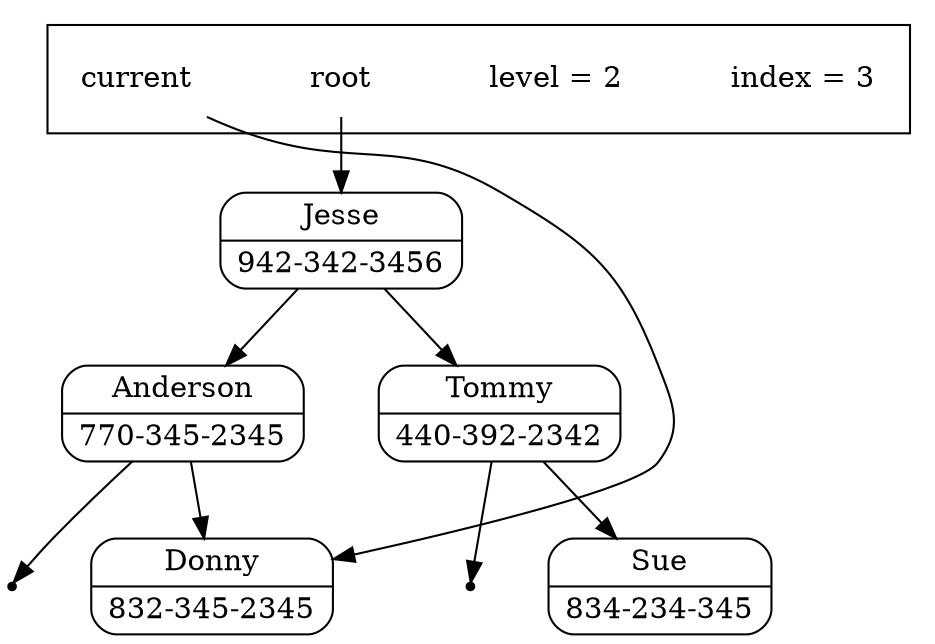 digraph BinTreeWithStackFrame {
    graph [ordering="out"];
    rankdir=TB
    nodesep=0.5
    ranksep=0.5
    
    subgraph cluster_frame {
        node [ shape=plaintext ]
        
        index [ label="index = 3" ]
        level [ label="level = 2" ]
        root
        current
    }
    
    root -> B [ constraint=true ]
    current -> D [ constraint=false ]
    
    subgraph tree {
        rankdir=TB
        A [ shape=Mrecord label="{Tommy|440-392-2342}" ]
        B [ shape=Mrecord label="{Jesse|942-342-3456}" ]
        C [ shape=Mrecord label="{Anderson|770-345-2345}" ]
        D [ shape=Mrecord label="{Donny|832-345-2345}" ]
        E [ shape=Mrecord label="{Sue|834-234-345}" ]
        
        null1 [shape=point];
        null2 [shape=point];
        
        B -> C
        B -> A
        C -> null2
        C -> D
        A -> null1
        A -> E
    }
    
    
}